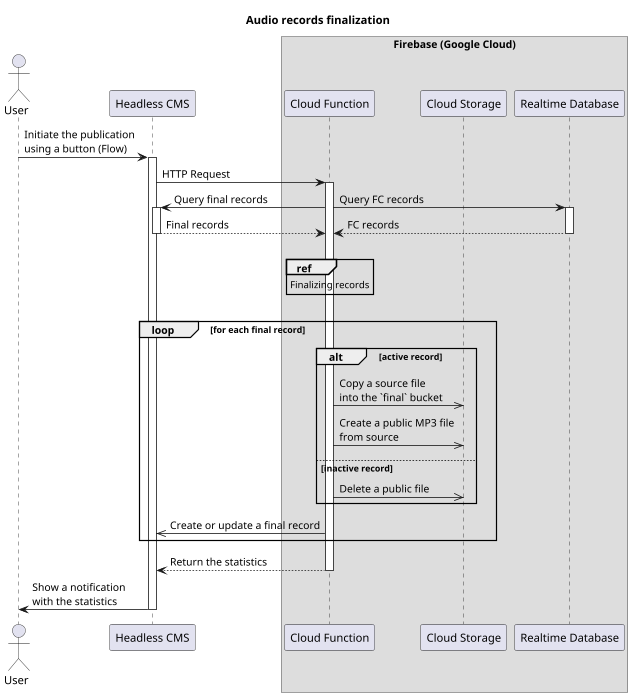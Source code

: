 @startuml Audio records finalization
title Audio records finalization
!pragma teoz true
scale 0.8
actor User
participant "Headless CMS" as cms
box Firebase (Google Cloud)
participant "Cloud Function" as cf
participant "Cloud Storage" as cs
participant "Realtime Database" as rtdb
end box

User -> cms++: Initiate the publication\nusing a button (Flow)
cms-> cf++: HTTP Request
cf -> rtdb++: Query FC records
& cf -> cms++: Query final records

rtdb --> cf-- : FC records
& cms --> cf-- : Final records
|||
ref over cf: Finalizing records
|||
loop for each final record
  alt active record
    cf ->> cs: Copy a source file\ninto the `final` bucket
    cf ->> cs: Create a public MP3 file\nfrom source
  else inactive record
    cf ->> cs: Delete a public file
  end
  cf ->> cms: Create or update a final record
end

cf --> cms--: Return the statistics
cms -> User -- : Show a notification\nwith the statistics
@enduml
